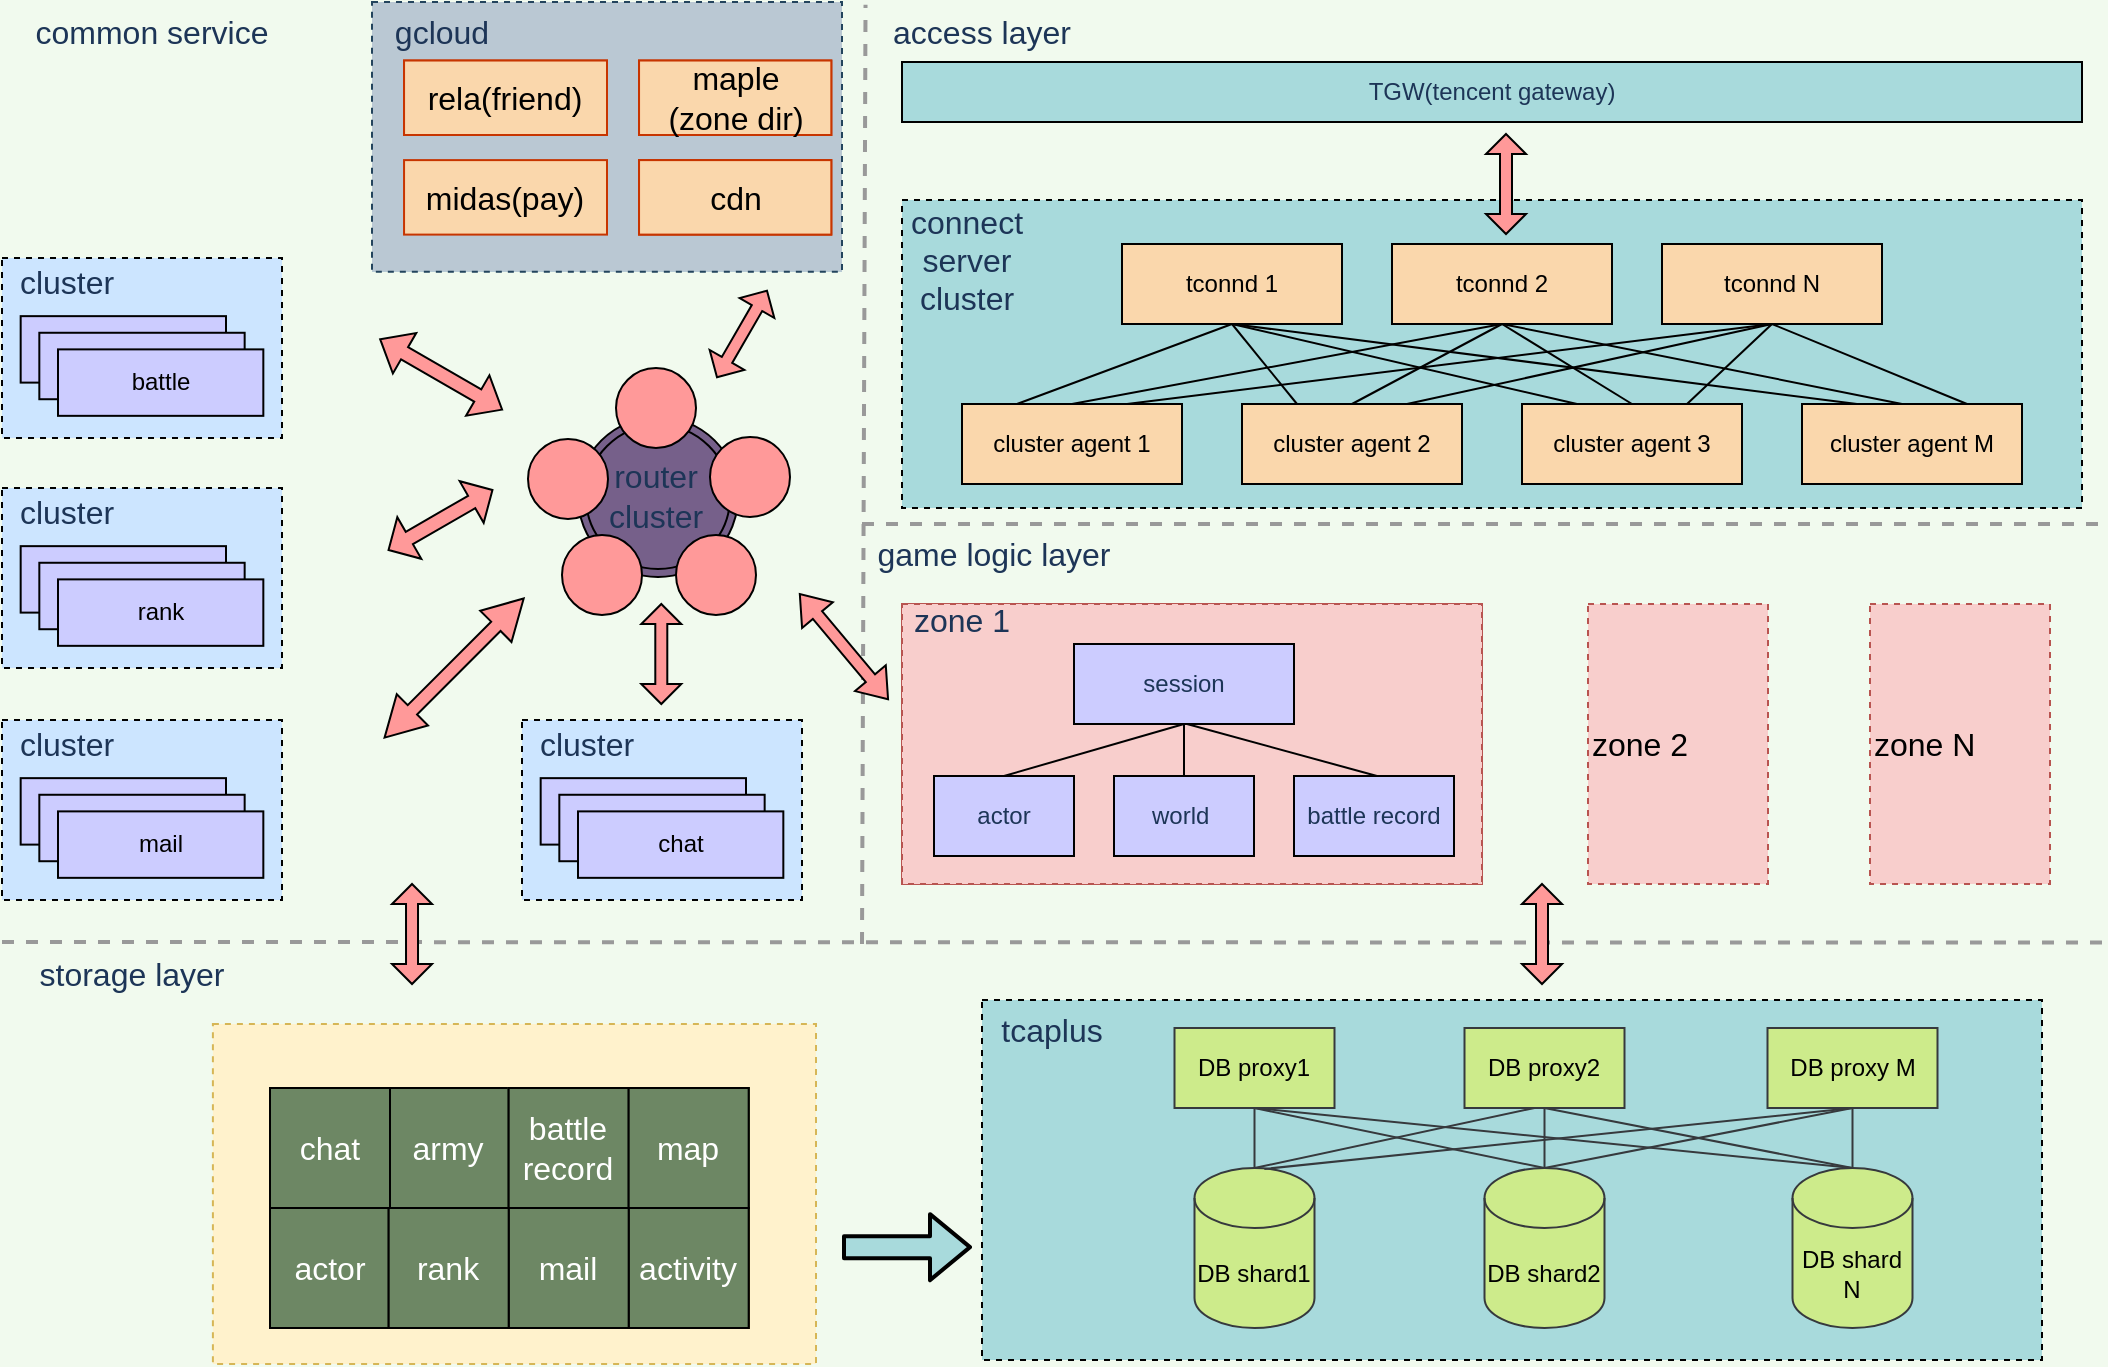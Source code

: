 <mxfile version="15.6.8" type="github" pages="2">
  <diagram id="G6-GEJdxTajni8bYdQ5X" name="Page-1">
    <mxGraphModel dx="1718" dy="888" grid="1" gridSize="10" guides="1" tooltips="1" connect="1" arrows="1" fold="1" page="1" pageScale="1" pageWidth="1169" pageHeight="827" background="#F1FAEE" math="0" shadow="0">
      <root>
        <mxCell id="0" />
        <mxCell id="1" parent="0" />
        <mxCell id="M35PXMREOJVI8iFDLzz4-85" value="" style="rounded=0;whiteSpace=wrap;html=1;sketch=0;fontSize=16;strokeColor=#000000;fillColor=#A8DADC;dashed=1;align=left;" parent="1" vertex="1">
          <mxGeometry x="530" y="580" width="530" height="180" as="geometry" />
        </mxCell>
        <mxCell id="M35PXMREOJVI8iFDLzz4-2" value="" style="rounded=0;whiteSpace=wrap;html=1;sketch=0;fontSize=16;strokeColor=#000000;fillColor=#A8DADC;dashed=1;align=left;" parent="1" vertex="1">
          <mxGeometry x="490" y="180" width="590" height="154" as="geometry" />
        </mxCell>
        <mxCell id="H3pQz2BiMfsaK5SPxWY5-1" value="" style="endArrow=none;html=1;rounded=0;labelBackgroundColor=#F1FAEE;strokeColor=#999999;fontColor=#1D3557;dashed=1;strokeWidth=2;startArrow=none;entryX=0.052;entryY=0.049;entryDx=0;entryDy=0;entryPerimeter=0;" parent="1" target="-TYBonca-6Soey4SpJ7R-9" edge="1">
          <mxGeometry width="50" height="50" relative="1" as="geometry">
            <mxPoint x="470" y="552" as="sourcePoint" />
            <mxPoint x="470" y="102" as="targetPoint" />
          </mxGeometry>
        </mxCell>
        <mxCell id="H3pQz2BiMfsaK5SPxWY5-2" value="TGW(tencent gateway)" style="rounded=0;whiteSpace=wrap;html=1;fillColor=#A8DADC;strokeColor=#000000;fontColor=#1D3557;" parent="1" vertex="1">
          <mxGeometry x="490" y="111" width="590" height="30" as="geometry" />
        </mxCell>
        <mxCell id="H3pQz2BiMfsaK5SPxWY5-3" value="tconnd 1" style="rounded=0;whiteSpace=wrap;html=1;fillColor=#fad7ac;strokeColor=#000000;" parent="1" vertex="1">
          <mxGeometry x="600" y="202" width="110" height="40" as="geometry" />
        </mxCell>
        <mxCell id="H3pQz2BiMfsaK5SPxWY5-4" value="tconnd 2" style="rounded=0;whiteSpace=wrap;html=1;fillColor=#fad7ac;strokeColor=#000000;" parent="1" vertex="1">
          <mxGeometry x="735" y="202" width="110" height="40" as="geometry" />
        </mxCell>
        <mxCell id="H3pQz2BiMfsaK5SPxWY5-5" value="tconnd N" style="rounded=0;whiteSpace=wrap;html=1;fillColor=#fad7ac;strokeColor=#000000;" parent="1" vertex="1">
          <mxGeometry x="870" y="202" width="110" height="40" as="geometry" />
        </mxCell>
        <mxCell id="H3pQz2BiMfsaK5SPxWY5-7" value="cluster agent 2" style="rounded=0;whiteSpace=wrap;html=1;fillColor=#fad7ac;strokeColor=#000000;" parent="1" vertex="1">
          <mxGeometry x="660" y="282" width="110" height="40" as="geometry" />
        </mxCell>
        <mxCell id="H3pQz2BiMfsaK5SPxWY5-8" value="cluster agent 3" style="rounded=0;whiteSpace=wrap;html=1;fillColor=#fad7ac;strokeColor=#000000;" parent="1" vertex="1">
          <mxGeometry x="800" y="282" width="110" height="40" as="geometry" />
        </mxCell>
        <mxCell id="H3pQz2BiMfsaK5SPxWY5-14" value="" style="endArrow=none;html=1;rounded=0;exitX=0.25;exitY=0;exitDx=0;exitDy=0;labelBackgroundColor=#F1FAEE;strokeColor=#000000;fontColor=#1D3557;" parent="1" source="H3pQz2BiMfsaK5SPxWY5-7" edge="1">
          <mxGeometry width="50" height="50" relative="1" as="geometry">
            <mxPoint x="730" y="312" as="sourcePoint" />
            <mxPoint x="655" y="242" as="targetPoint" />
          </mxGeometry>
        </mxCell>
        <mxCell id="H3pQz2BiMfsaK5SPxWY5-15" value="" style="endArrow=none;html=1;rounded=0;exitX=0.5;exitY=0;exitDx=0;exitDy=0;labelBackgroundColor=#F1FAEE;strokeColor=#000000;fontColor=#1D3557;" parent="1" source="H3pQz2BiMfsaK5SPxWY5-7" edge="1">
          <mxGeometry width="50" height="50" relative="1" as="geometry">
            <mxPoint x="697.5" y="282" as="sourcePoint" />
            <mxPoint x="790" y="242" as="targetPoint" />
          </mxGeometry>
        </mxCell>
        <mxCell id="H3pQz2BiMfsaK5SPxWY5-17" value="" style="endArrow=none;html=1;rounded=0;entryX=0.5;entryY=1;entryDx=0;entryDy=0;exitX=0.75;exitY=0;exitDx=0;exitDy=0;labelBackgroundColor=#F1FAEE;strokeColor=#000000;fontColor=#1D3557;" parent="1" source="H3pQz2BiMfsaK5SPxWY5-7" target="H3pQz2BiMfsaK5SPxWY5-5" edge="1">
          <mxGeometry width="50" height="50" relative="1" as="geometry">
            <mxPoint x="770" y="272" as="sourcePoint" />
            <mxPoint x="845" y="242" as="targetPoint" />
          </mxGeometry>
        </mxCell>
        <mxCell id="H3pQz2BiMfsaK5SPxWY5-18" value="" style="endArrow=none;html=1;rounded=0;entryX=0.5;entryY=1;entryDx=0;entryDy=0;exitX=0.25;exitY=0;exitDx=0;exitDy=0;labelBackgroundColor=#F1FAEE;strokeColor=#000000;fontColor=#1D3557;" parent="1" source="H3pQz2BiMfsaK5SPxWY5-8" target="H3pQz2BiMfsaK5SPxWY5-3" edge="1">
          <mxGeometry width="50" height="50" relative="1" as="geometry">
            <mxPoint x="697.5" y="299" as="sourcePoint" />
            <mxPoint x="665" y="252" as="targetPoint" />
          </mxGeometry>
        </mxCell>
        <mxCell id="H3pQz2BiMfsaK5SPxWY5-19" value="" style="endArrow=none;html=1;rounded=0;exitX=0.5;exitY=0;exitDx=0;exitDy=0;labelBackgroundColor=#F1FAEE;strokeColor=#000000;fontColor=#1D3557;" parent="1" source="H3pQz2BiMfsaK5SPxWY5-8" edge="1">
          <mxGeometry width="50" height="50" relative="1" as="geometry">
            <mxPoint x="837.5" y="299" as="sourcePoint" />
            <mxPoint x="790" y="242" as="targetPoint" />
          </mxGeometry>
        </mxCell>
        <mxCell id="H3pQz2BiMfsaK5SPxWY5-20" value="" style="endArrow=none;html=1;rounded=0;exitX=0.75;exitY=0;exitDx=0;exitDy=0;entryX=0.5;entryY=1;entryDx=0;entryDy=0;labelBackgroundColor=#F1FAEE;strokeColor=#000000;fontColor=#1D3557;" parent="1" source="H3pQz2BiMfsaK5SPxWY5-8" target="H3pQz2BiMfsaK5SPxWY5-5" edge="1">
          <mxGeometry width="50" height="50" relative="1" as="geometry">
            <mxPoint x="865" y="299" as="sourcePoint" />
            <mxPoint x="800" y="252" as="targetPoint" />
          </mxGeometry>
        </mxCell>
        <mxCell id="-TYBonca-6Soey4SpJ7R-1" value="DB shard1" style="shape=cylinder3;whiteSpace=wrap;html=1;boundedLbl=1;backgroundOutline=1;size=15;rounded=0;sketch=0;fillColor=#cdeb8b;strokeColor=#36393d;" parent="1" vertex="1">
          <mxGeometry x="636.25" y="664" width="60" height="80" as="geometry" />
        </mxCell>
        <mxCell id="-TYBonca-6Soey4SpJ7R-2" value="DB shard2" style="shape=cylinder3;whiteSpace=wrap;html=1;boundedLbl=1;backgroundOutline=1;size=15;rounded=0;sketch=0;fillColor=#cdeb8b;strokeColor=#36393d;" parent="1" vertex="1">
          <mxGeometry x="781.25" y="664" width="60" height="80" as="geometry" />
        </mxCell>
        <mxCell id="-TYBonca-6Soey4SpJ7R-3" value="DB shard N" style="shape=cylinder3;whiteSpace=wrap;html=1;boundedLbl=1;backgroundOutline=1;size=15;rounded=0;sketch=0;fillColor=#cdeb8b;strokeColor=#36393d;" parent="1" vertex="1">
          <mxGeometry x="935.25" y="664" width="60" height="80" as="geometry" />
        </mxCell>
        <mxCell id="-TYBonca-6Soey4SpJ7R-5" value="" style="endArrow=none;html=1;rounded=1;sketch=0;fontSize=19;fontColor=#1D3557;strokeColor=#999999;fillColor=#A8DADC;curved=0;dashed=1;strokeWidth=2;" parent="1" edge="1">
          <mxGeometry width="50" height="50" relative="1" as="geometry">
            <mxPoint x="40" y="551" as="sourcePoint" />
            <mxPoint x="1090" y="551.31" as="targetPoint" />
          </mxGeometry>
        </mxCell>
        <mxCell id="-TYBonca-6Soey4SpJ7R-6" value="storage layer" style="text;html=1;strokeColor=none;fillColor=none;align=center;verticalAlign=middle;whiteSpace=wrap;rounded=0;sketch=0;fontColor=#1D3557;fontStyle=0;fontSize=16;" parent="1" vertex="1">
          <mxGeometry x="40" y="552" width="130" height="30" as="geometry" />
        </mxCell>
        <mxCell id="-TYBonca-6Soey4SpJ7R-7" value="" style="endArrow=none;html=1;rounded=1;sketch=0;fontSize=19;fontColor=#1D3557;strokeColor=#999999;fillColor=#A8DADC;curved=0;dashed=1;strokeWidth=2;" parent="1" edge="1">
          <mxGeometry width="50" height="50" relative="1" as="geometry">
            <mxPoint x="470" y="342" as="sourcePoint" />
            <mxPoint x="1090" y="342" as="targetPoint" />
          </mxGeometry>
        </mxCell>
        <mxCell id="-TYBonca-6Soey4SpJ7R-8" value="game logic layer" style="text;html=1;strokeColor=none;fillColor=none;align=center;verticalAlign=middle;whiteSpace=wrap;rounded=0;sketch=0;fontColor=#1D3557;fontStyle=0;fontSize=16;" parent="1" vertex="1">
          <mxGeometry x="471" y="342" width="130" height="30" as="geometry" />
        </mxCell>
        <mxCell id="-TYBonca-6Soey4SpJ7R-9" value="access layer" style="text;html=1;strokeColor=none;fillColor=none;align=center;verticalAlign=middle;whiteSpace=wrap;rounded=0;sketch=0;fontColor=#1D3557;fontStyle=0;fontSize=16;" parent="1" vertex="1">
          <mxGeometry x="465" y="81" width="130" height="29" as="geometry" />
        </mxCell>
        <mxCell id="-TYBonca-6Soey4SpJ7R-10" value="common service" style="text;html=1;strokeColor=none;fillColor=none;align=center;verticalAlign=middle;whiteSpace=wrap;rounded=0;sketch=0;fontColor=#1D3557;fontStyle=0;fontSize=16;" parent="1" vertex="1">
          <mxGeometry x="50" y="81" width="130" height="30" as="geometry" />
        </mxCell>
        <mxCell id="-TYBonca-6Soey4SpJ7R-11" value="cluster agent 1" style="rounded=0;whiteSpace=wrap;html=1;fillColor=#fad7ac;strokeColor=#000000;" parent="1" vertex="1">
          <mxGeometry x="520" y="282" width="110" height="40" as="geometry" />
        </mxCell>
        <mxCell id="-TYBonca-6Soey4SpJ7R-12" value="cluster agent M" style="rounded=0;whiteSpace=wrap;html=1;fillColor=#fad7ac;strokeColor=#000000;" parent="1" vertex="1">
          <mxGeometry x="940" y="282" width="110" height="40" as="geometry" />
        </mxCell>
        <mxCell id="-TYBonca-6Soey4SpJ7R-13" value="" style="endArrow=none;html=1;rounded=0;entryX=0.5;entryY=1;entryDx=0;entryDy=0;exitX=0.75;exitY=0;exitDx=0;exitDy=0;labelBackgroundColor=#F1FAEE;strokeColor=#000000;fontColor=#1D3557;" parent="1" source="-TYBonca-6Soey4SpJ7R-11" target="H3pQz2BiMfsaK5SPxWY5-5" edge="1">
          <mxGeometry width="50" height="50" relative="1" as="geometry">
            <mxPoint x="697.5" y="292" as="sourcePoint" />
            <mxPoint x="637.5" y="252" as="targetPoint" />
          </mxGeometry>
        </mxCell>
        <mxCell id="-TYBonca-6Soey4SpJ7R-14" value="" style="endArrow=none;html=1;rounded=0;entryX=0.5;entryY=1;entryDx=0;entryDy=0;labelBackgroundColor=#F1FAEE;strokeColor=#000000;fontColor=#1D3557;" parent="1" target="H3pQz2BiMfsaK5SPxWY5-4" edge="1">
          <mxGeometry width="50" height="50" relative="1" as="geometry">
            <mxPoint x="575" y="282" as="sourcePoint" />
            <mxPoint x="907.5" y="242" as="targetPoint" />
          </mxGeometry>
        </mxCell>
        <mxCell id="-TYBonca-6Soey4SpJ7R-15" value="" style="endArrow=none;html=1;rounded=0;labelBackgroundColor=#F1FAEE;strokeColor=#000000;fontColor=#1D3557;entryX=0.5;entryY=1;entryDx=0;entryDy=0;exitX=0.25;exitY=0;exitDx=0;exitDy=0;" parent="1" source="-TYBonca-6Soey4SpJ7R-11" target="H3pQz2BiMfsaK5SPxWY5-3" edge="1">
          <mxGeometry width="50" height="50" relative="1" as="geometry">
            <mxPoint x="585.0" y="292" as="sourcePoint" />
            <mxPoint x="640" y="252" as="targetPoint" />
          </mxGeometry>
        </mxCell>
        <mxCell id="-TYBonca-6Soey4SpJ7R-16" value="" style="endArrow=none;html=1;rounded=0;labelBackgroundColor=#F1FAEE;strokeColor=#000000;fontColor=#1D3557;entryX=0.75;entryY=0;entryDx=0;entryDy=0;exitX=0.5;exitY=1;exitDx=0;exitDy=0;" parent="1" source="H3pQz2BiMfsaK5SPxWY5-5" target="-TYBonca-6Soey4SpJ7R-12" edge="1">
          <mxGeometry width="50" height="50" relative="1" as="geometry">
            <mxPoint x="960.0" y="272" as="sourcePoint" />
            <mxPoint x="1067.5" y="232" as="targetPoint" />
          </mxGeometry>
        </mxCell>
        <mxCell id="-TYBonca-6Soey4SpJ7R-19" value="" style="endArrow=none;html=1;rounded=0;labelBackgroundColor=#F1FAEE;strokeColor=#000000;fontColor=#1D3557;" parent="1" edge="1">
          <mxGeometry width="50" height="50" relative="1" as="geometry">
            <mxPoint x="790" y="242" as="sourcePoint" />
            <mxPoint x="990" y="282" as="targetPoint" />
          </mxGeometry>
        </mxCell>
        <mxCell id="-TYBonca-6Soey4SpJ7R-20" value="" style="endArrow=none;html=1;rounded=0;labelBackgroundColor=#F1FAEE;strokeColor=#000000;fontColor=#1D3557;entryX=0.25;entryY=0;entryDx=0;entryDy=0;exitX=0.5;exitY=1;exitDx=0;exitDy=0;" parent="1" source="H3pQz2BiMfsaK5SPxWY5-3" target="-TYBonca-6Soey4SpJ7R-12" edge="1">
          <mxGeometry width="50" height="50" relative="1" as="geometry">
            <mxPoint x="800" y="252" as="sourcePoint" />
            <mxPoint x="1000" y="292" as="targetPoint" />
          </mxGeometry>
        </mxCell>
        <mxCell id="-TYBonca-6Soey4SpJ7R-23" value="DB proxy2" style="rounded=0;whiteSpace=wrap;html=1;fillColor=#cdeb8b;strokeColor=#36393d;" parent="1" vertex="1">
          <mxGeometry x="771.25" y="594" width="80" height="40" as="geometry" />
        </mxCell>
        <mxCell id="-TYBonca-6Soey4SpJ7R-24" value="DB proxy M" style="rounded=0;whiteSpace=wrap;html=1;fillColor=#cdeb8b;strokeColor=#36393d;" parent="1" vertex="1">
          <mxGeometry x="922.75" y="594" width="85" height="40" as="geometry" />
        </mxCell>
        <mxCell id="-TYBonca-6Soey4SpJ7R-26" value="DB proxy1" style="rounded=0;whiteSpace=wrap;html=1;fillColor=#cdeb8b;strokeColor=#36393d;" parent="1" vertex="1">
          <mxGeometry x="626.25" y="594" width="80" height="40" as="geometry" />
        </mxCell>
        <mxCell id="-TYBonca-6Soey4SpJ7R-28" value="" style="endArrow=none;html=1;rounded=0;exitX=0.5;exitY=0;exitDx=0;exitDy=0;labelBackgroundColor=#F1FAEE;fontColor=#1D3557;exitPerimeter=0;entryX=0.5;entryY=1;entryDx=0;entryDy=0;fillColor=#cdeb8b;strokeColor=#36393d;" parent="1" source="-TYBonca-6Soey4SpJ7R-2" target="-TYBonca-6Soey4SpJ7R-26" edge="1">
          <mxGeometry width="50" height="50" relative="1" as="geometry">
            <mxPoint x="706.25" y="674" as="sourcePoint" />
            <mxPoint x="673.75" y="634" as="targetPoint" />
          </mxGeometry>
        </mxCell>
        <mxCell id="-TYBonca-6Soey4SpJ7R-29" value="" style="endArrow=none;html=1;rounded=0;labelBackgroundColor=#F1FAEE;fontColor=#1D3557;fillColor=#cdeb8b;strokeColor=#36393d;" parent="1" source="-TYBonca-6Soey4SpJ7R-1" edge="1">
          <mxGeometry width="50" height="50" relative="1" as="geometry">
            <mxPoint x="781.15" y="673.76" as="sourcePoint" />
            <mxPoint x="666.25" y="634" as="targetPoint" />
          </mxGeometry>
        </mxCell>
        <mxCell id="-TYBonca-6Soey4SpJ7R-30" value="" style="endArrow=none;html=1;rounded=0;labelBackgroundColor=#F1FAEE;fontColor=#1D3557;exitX=0.5;exitY=0;exitDx=0;exitDy=0;exitPerimeter=0;fillColor=#cdeb8b;strokeColor=#36393d;" parent="1" source="-TYBonca-6Soey4SpJ7R-1" edge="1">
          <mxGeometry width="50" height="50" relative="1" as="geometry">
            <mxPoint x="676.25" y="674.0" as="sourcePoint" />
            <mxPoint x="806.25" y="634" as="targetPoint" />
          </mxGeometry>
        </mxCell>
        <mxCell id="-TYBonca-6Soey4SpJ7R-31" value="" style="endArrow=none;html=1;rounded=0;labelBackgroundColor=#F1FAEE;fontColor=#1D3557;entryX=0.5;entryY=1;entryDx=0;entryDy=0;exitX=0.582;exitY=0.006;exitDx=0;exitDy=0;exitPerimeter=0;fillColor=#cdeb8b;strokeColor=#36393d;" parent="1" source="-TYBonca-6Soey4SpJ7R-1" target="-TYBonca-6Soey4SpJ7R-24" edge="1">
          <mxGeometry width="50" height="50" relative="1" as="geometry">
            <mxPoint x="676.25" y="674.0" as="sourcePoint" />
            <mxPoint x="781.85" y="643.44" as="targetPoint" />
          </mxGeometry>
        </mxCell>
        <mxCell id="-TYBonca-6Soey4SpJ7R-32" value="" style="endArrow=none;html=1;rounded=0;exitX=0.5;exitY=0;exitDx=0;exitDy=0;labelBackgroundColor=#F1FAEE;fontColor=#1D3557;exitPerimeter=0;entryX=0.5;entryY=1;entryDx=0;entryDy=0;fillColor=#cdeb8b;strokeColor=#36393d;" parent="1" source="-TYBonca-6Soey4SpJ7R-3" target="-TYBonca-6Soey4SpJ7R-26" edge="1">
          <mxGeometry width="50" height="50" relative="1" as="geometry">
            <mxPoint x="781.15" y="673.76" as="sourcePoint" />
            <mxPoint x="676.25" y="644.0" as="targetPoint" />
          </mxGeometry>
        </mxCell>
        <mxCell id="-TYBonca-6Soey4SpJ7R-33" value="" style="endArrow=none;html=1;rounded=0;labelBackgroundColor=#F1FAEE;fontColor=#1D3557;entryX=0.5;entryY=1;entryDx=0;entryDy=0;fillColor=#cdeb8b;strokeColor=#36393d;" parent="1" target="-TYBonca-6Soey4SpJ7R-23" edge="1">
          <mxGeometry width="50" height="50" relative="1" as="geometry">
            <mxPoint x="811.25" y="664" as="sourcePoint" />
            <mxPoint x="711.25" y="644.0" as="targetPoint" />
          </mxGeometry>
        </mxCell>
        <mxCell id="-TYBonca-6Soey4SpJ7R-34" value="" style="endArrow=none;html=1;rounded=0;labelBackgroundColor=#F1FAEE;fontColor=#1D3557;entryX=0.5;entryY=1;entryDx=0;entryDy=0;fillColor=#cdeb8b;strokeColor=#36393d;" parent="1" source="-TYBonca-6Soey4SpJ7R-3" target="-TYBonca-6Soey4SpJ7R-24" edge="1">
          <mxGeometry width="50" height="50" relative="1" as="geometry">
            <mxPoint x="845.25" y="674.0" as="sourcePoint" />
            <mxPoint x="845.25" y="644.0" as="targetPoint" />
          </mxGeometry>
        </mxCell>
        <mxCell id="-TYBonca-6Soey4SpJ7R-35" value="" style="endArrow=none;html=1;rounded=0;labelBackgroundColor=#F1FAEE;fontColor=#1D3557;entryX=0.5;entryY=1;entryDx=0;entryDy=0;exitX=0.5;exitY=0;exitDx=0;exitDy=0;exitPerimeter=0;fillColor=#cdeb8b;strokeColor=#36393d;" parent="1" source="-TYBonca-6Soey4SpJ7R-3" target="-TYBonca-6Soey4SpJ7R-23" edge="1">
          <mxGeometry width="50" height="50" relative="1" as="geometry">
            <mxPoint x="951.25" y="674.0" as="sourcePoint" />
            <mxPoint x="951.25" y="644.0" as="targetPoint" />
          </mxGeometry>
        </mxCell>
        <mxCell id="-TYBonca-6Soey4SpJ7R-36" value="" style="endArrow=none;html=1;rounded=0;labelBackgroundColor=#F1FAEE;fontColor=#1D3557;entryX=0.5;entryY=1;entryDx=0;entryDy=0;exitX=0.5;exitY=0;exitDx=0;exitDy=0;exitPerimeter=0;fillColor=#cdeb8b;strokeColor=#36393d;" parent="1" source="-TYBonca-6Soey4SpJ7R-2" target="-TYBonca-6Soey4SpJ7R-24" edge="1">
          <mxGeometry width="50" height="50" relative="1" as="geometry">
            <mxPoint x="716.17" y="674.48" as="sourcePoint" />
            <mxPoint x="951.25" y="644.0" as="targetPoint" />
          </mxGeometry>
        </mxCell>
        <mxCell id="-TYBonca-6Soey4SpJ7R-37" value="zone 2" style="rounded=0;whiteSpace=wrap;html=1;sketch=0;fontSize=16;strokeColor=#b85450;fillColor=#f8cecc;dashed=1;align=left;" parent="1" vertex="1">
          <mxGeometry x="833" y="382" width="90" height="140" as="geometry" />
        </mxCell>
        <mxCell id="-TYBonca-6Soey4SpJ7R-38" value="zone N" style="rounded=0;whiteSpace=wrap;html=1;sketch=0;fontSize=16;strokeColor=#b85450;fillColor=#f8cecc;dashed=1;align=left;" parent="1" vertex="1">
          <mxGeometry x="974" y="382" width="90" height="140" as="geometry" />
        </mxCell>
        <mxCell id="-TYBonca-6Soey4SpJ7R-54" value="" style="shape=doubleArrow;direction=south;whiteSpace=wrap;html=1;rounded=0;sketch=0;fontSize=16;align=left;fillColor=#FF9999;" parent="1" vertex="1">
          <mxGeometry x="782" y="147" width="20" height="50" as="geometry" />
        </mxCell>
        <mxCell id="-TYBonca-6Soey4SpJ7R-55" value="" style="shape=doubleArrow;direction=south;whiteSpace=wrap;html=1;rounded=0;sketch=0;fontSize=16;align=left;fillColor=#FF9999;" parent="1" vertex="1">
          <mxGeometry x="800" y="522" width="20" height="50" as="geometry" />
        </mxCell>
        <mxCell id="-TYBonca-6Soey4SpJ7R-57" value="" style="shape=doubleArrow;direction=south;whiteSpace=wrap;html=1;rounded=0;sketch=0;fontSize=16;align=left;fillColor=#FF9999;" parent="1" vertex="1">
          <mxGeometry x="235.01" y="522" width="20" height="50" as="geometry" />
        </mxCell>
        <mxCell id="-TYBonca-6Soey4SpJ7R-94" value="" style="shape=doubleArrow;direction=south;whiteSpace=wrap;html=1;rounded=0;sketch=0;fontSize=16;align=left;fillColor=#FF9999;rotation=45;" parent="1" vertex="1">
          <mxGeometry x="255.01" y="364.85" width="22.1" height="98.37" as="geometry" />
        </mxCell>
        <mxCell id="-TYBonca-6Soey4SpJ7R-95" value="" style="shape=doubleArrow;direction=south;whiteSpace=wrap;html=1;rounded=0;sketch=0;fontSize=16;align=left;fillColor=#FF9999;rotation=60;" parent="1" vertex="1">
          <mxGeometry x="247.25" y="310" width="24" height="60" as="geometry" />
        </mxCell>
        <mxCell id="-TYBonca-6Soey4SpJ7R-96" value="" style="shape=doubleArrow;direction=south;whiteSpace=wrap;html=1;rounded=0;sketch=0;fontSize=16;align=left;fillColor=#FF9999;rotation=120;" parent="1" vertex="1">
          <mxGeometry x="247.9" y="232" width="23.35" height="70.41" as="geometry" />
        </mxCell>
        <mxCell id="-TYBonca-6Soey4SpJ7R-105" value="" style="group" parent="1" vertex="1" connectable="0">
          <mxGeometry x="303" y="264" width="131" height="123.47" as="geometry" />
        </mxCell>
        <mxCell id="-TYBonca-6Soey4SpJ7R-58" value="" style="ellipse;shape=doubleEllipse;whiteSpace=wrap;html=1;aspect=fixed;rounded=0;sketch=0;fontSize=16;fontColor=#ffffff;strokeColor=#000000;fillColor=#76608a;align=left;" parent="-TYBonca-6Soey4SpJ7R-105" vertex="1">
          <mxGeometry x="25" y="24.47" width="80" height="80" as="geometry" />
        </mxCell>
        <mxCell id="-TYBonca-6Soey4SpJ7R-98" value="" style="ellipse;whiteSpace=wrap;html=1;aspect=fixed;rounded=0;sketch=0;fontSize=16;fontColor=#1D3557;strokeColor=#000000;fillColor=#FF9999;align=left;" parent="-TYBonca-6Soey4SpJ7R-105" vertex="1">
          <mxGeometry x="44" width="40" height="40" as="geometry" />
        </mxCell>
        <mxCell id="-TYBonca-6Soey4SpJ7R-100" value="" style="ellipse;whiteSpace=wrap;html=1;aspect=fixed;rounded=0;sketch=0;fontSize=16;fontColor=#1D3557;strokeColor=#000000;fillColor=#FF9999;align=left;" parent="-TYBonca-6Soey4SpJ7R-105" vertex="1">
          <mxGeometry x="91" y="34.47" width="40" height="40" as="geometry" />
        </mxCell>
        <mxCell id="-TYBonca-6Soey4SpJ7R-101" value="" style="ellipse;whiteSpace=wrap;html=1;aspect=fixed;rounded=0;sketch=0;fontSize=16;fontColor=#1D3557;strokeColor=#000000;fillColor=#FF9999;align=left;" parent="-TYBonca-6Soey4SpJ7R-105" vertex="1">
          <mxGeometry y="35.47" width="40" height="40" as="geometry" />
        </mxCell>
        <mxCell id="-TYBonca-6Soey4SpJ7R-102" value="" style="ellipse;whiteSpace=wrap;html=1;aspect=fixed;rounded=0;sketch=0;fontSize=16;fontColor=#1D3557;strokeColor=#000000;fillColor=#FF9999;align=left;" parent="-TYBonca-6Soey4SpJ7R-105" vertex="1">
          <mxGeometry x="74" y="83.47" width="40" height="40" as="geometry" />
        </mxCell>
        <mxCell id="-TYBonca-6Soey4SpJ7R-103" value="" style="ellipse;whiteSpace=wrap;html=1;aspect=fixed;rounded=0;sketch=0;fontSize=16;fontColor=#1D3557;strokeColor=#000000;fillColor=#FF9999;align=left;" parent="-TYBonca-6Soey4SpJ7R-105" vertex="1">
          <mxGeometry x="17" y="83.47" width="40" height="40" as="geometry" />
        </mxCell>
        <mxCell id="-TYBonca-6Soey4SpJ7R-104" value="router&lt;br&gt;cluster" style="text;html=1;strokeColor=none;fillColor=none;align=center;verticalAlign=middle;whiteSpace=wrap;rounded=0;sketch=0;fontColor=#1D3557;fontStyle=0;fontSize=16;" parent="-TYBonca-6Soey4SpJ7R-105" vertex="1">
          <mxGeometry x="25" y="29.47" width="78" height="70" as="geometry" />
        </mxCell>
        <mxCell id="-TYBonca-6Soey4SpJ7R-111" value="" style="shape=doubleArrow;direction=south;whiteSpace=wrap;html=1;rounded=0;sketch=0;fontSize=16;align=left;fillColor=#FF9999;rotation=140;" parent="1" vertex="1">
          <mxGeometry x="450.94" y="369" width="20.06" height="68.65" as="geometry" />
        </mxCell>
        <mxCell id="-TYBonca-6Soey4SpJ7R-142" value="data table" style="text;html=1;strokeColor=none;fillColor=none;align=center;verticalAlign=middle;whiteSpace=wrap;rounded=0;sketch=0;fontColor=#1D3557;fontStyle=0;fontSize=16;" parent="1" vertex="1">
          <mxGeometry x="170" y="592" width="130" height="30" as="geometry" />
        </mxCell>
        <mxCell id="-TYBonca-6Soey4SpJ7R-163" value="" style="shape=flexArrow;endArrow=classic;html=1;rounded=1;sketch=0;fontSize=16;fontColor=#1D3557;strokeColor=#000000;strokeWidth=2;fillColor=#A8DADC;curved=0;" parent="1" edge="1">
          <mxGeometry width="50" height="50" relative="1" as="geometry">
            <mxPoint x="460" y="703.58" as="sourcePoint" />
            <mxPoint x="525" y="703.58" as="targetPoint" />
          </mxGeometry>
        </mxCell>
        <mxCell id="-TYBonca-6Soey4SpJ7R-170" value="" style="group;fillColor=#A8DADC;" parent="1" vertex="1" connectable="0">
          <mxGeometry x="225" y="81" width="235" height="134.92" as="geometry" />
        </mxCell>
        <mxCell id="-TYBonca-6Soey4SpJ7R-165" value="" style="rounded=0;whiteSpace=wrap;html=1;sketch=0;fontSize=16;strokeColor=#23445d;fillColor=#bac8d3;dashed=1;align=left;" parent="-TYBonca-6Soey4SpJ7R-170" vertex="1">
          <mxGeometry width="235" height="134.92" as="geometry" />
        </mxCell>
        <mxCell id="-TYBonca-6Soey4SpJ7R-166" value="gcloud" style="text;html=1;strokeColor=none;fillColor=none;align=center;verticalAlign=middle;whiteSpace=wrap;rounded=0;sketch=0;fontColor=#1D3557;fontStyle=0;fontSize=16;" parent="-TYBonca-6Soey4SpJ7R-170" vertex="1">
          <mxGeometry y="1.668e-14" width="69.788" height="29.261" as="geometry" />
        </mxCell>
        <mxCell id="-TYBonca-6Soey4SpJ7R-172" value="rela(friend)" style="rounded=0;whiteSpace=wrap;html=1;sketch=0;fontSize=16;fontColor=#000000;strokeColor=#C73500;fillColor=#fa6800;align=center;" parent="-TYBonca-6Soey4SpJ7R-170" vertex="1">
          <mxGeometry x="16.023" y="29.261" width="101.477" height="37.24" as="geometry" />
        </mxCell>
        <mxCell id="-TYBonca-6Soey4SpJ7R-173" value="midas(pay)" style="rounded=0;whiteSpace=wrap;html=1;sketch=0;fontSize=16;fontColor=#000000;strokeColor=#C73500;fillColor=#FAD7AC;align=center;" parent="-TYBonca-6Soey4SpJ7R-170" vertex="1">
          <mxGeometry x="16.023" y="79.06" width="101.477" height="37.24" as="geometry" />
        </mxCell>
        <mxCell id="-TYBonca-6Soey4SpJ7R-174" value="maple&lt;br&gt;(zone dir)" style="rounded=0;whiteSpace=wrap;html=1;sketch=0;fontSize=16;fontColor=#000000;strokeColor=#C73500;fillColor=#fa6800;align=center;" parent="-TYBonca-6Soey4SpJ7R-170" vertex="1">
          <mxGeometry x="133.523" y="29.261" width="96.136" height="37.24" as="geometry" />
        </mxCell>
        <mxCell id="-TYBonca-6Soey4SpJ7R-175" value="cdn" style="rounded=0;whiteSpace=wrap;html=1;sketch=0;fontSize=16;fontColor=#000000;strokeColor=#C73500;fillColor=#fa6800;align=center;" parent="-TYBonca-6Soey4SpJ7R-170" vertex="1">
          <mxGeometry x="133.523" y="79.061" width="96.136" height="37.24" as="geometry" />
        </mxCell>
        <mxCell id="M35PXMREOJVI8iFDLzz4-49" value="rela(friend)" style="rounded=0;whiteSpace=wrap;html=1;sketch=0;fontSize=16;fontColor=#000000;strokeColor=#C73500;fillColor=#FAD7AC;align=center;" parent="-TYBonca-6Soey4SpJ7R-170" vertex="1">
          <mxGeometry x="16.023" y="29.261" width="101.477" height="37.24" as="geometry" />
        </mxCell>
        <mxCell id="M35PXMREOJVI8iFDLzz4-50" value="maple&lt;br&gt;(zone dir)" style="rounded=0;whiteSpace=wrap;html=1;sketch=0;fontSize=16;fontColor=#000000;strokeColor=#C73500;fillColor=#FAD7AC;align=center;" parent="-TYBonca-6Soey4SpJ7R-170" vertex="1">
          <mxGeometry x="133.523" y="29.261" width="96.136" height="37.24" as="geometry" />
        </mxCell>
        <mxCell id="M35PXMREOJVI8iFDLzz4-51" value="cdn" style="rounded=0;whiteSpace=wrap;html=1;sketch=0;fontSize=16;fontColor=#000000;strokeColor=#C73500;fillColor=#FAD7AC;align=center;" parent="-TYBonca-6Soey4SpJ7R-170" vertex="1">
          <mxGeometry x="133.523" y="79.061" width="96.136" height="37.24" as="geometry" />
        </mxCell>
        <mxCell id="-TYBonca-6Soey4SpJ7R-176" value="" style="shape=doubleArrow;direction=south;whiteSpace=wrap;html=1;rounded=0;sketch=0;fontSize=16;align=left;fillColor=#FF9999;" parent="1" vertex="1">
          <mxGeometry x="359.65" y="382" width="20" height="50" as="geometry" />
        </mxCell>
        <mxCell id="-TYBonca-6Soey4SpJ7R-177" value="" style="shape=doubleArrow;direction=south;whiteSpace=wrap;html=1;rounded=0;sketch=0;fontSize=16;align=left;fillColor=#FF9999;rotation=30;" parent="1" vertex="1">
          <mxGeometry x="400" y="222" width="20" height="50" as="geometry" />
        </mxCell>
        <mxCell id="M35PXMREOJVI8iFDLzz4-14" value="" style="group;fillColor=#f8cecc;strokeColor=#b85450;" parent="1" vertex="1" connectable="0">
          <mxGeometry x="490" y="382" width="290" height="140" as="geometry" />
        </mxCell>
        <mxCell id="-TYBonca-6Soey4SpJ7R-21" value="" style="rounded=0;whiteSpace=wrap;html=1;sketch=0;fontSize=16;strokeColor=#b85450;fillColor=#f8cecc;dashed=1;align=left;" parent="M35PXMREOJVI8iFDLzz4-14" vertex="1">
          <mxGeometry width="290" height="140" as="geometry" />
        </mxCell>
        <mxCell id="H3pQz2BiMfsaK5SPxWY5-9" value="session" style="rounded=0;whiteSpace=wrap;html=1;fillColor=#0066CC;strokeColor=#000000;fontColor=#1D3557;" parent="M35PXMREOJVI8iFDLzz4-14" vertex="1">
          <mxGeometry x="86" y="20" width="110" height="40" as="geometry" />
        </mxCell>
        <mxCell id="H3pQz2BiMfsaK5SPxWY5-21" value="world&amp;nbsp;" style="rounded=0;whiteSpace=wrap;html=1;fillColor=#0066CC;strokeColor=#000000;fontColor=#1D3557;" parent="M35PXMREOJVI8iFDLzz4-14" vertex="1">
          <mxGeometry x="106" y="86" width="70" height="40" as="geometry" />
        </mxCell>
        <mxCell id="H3pQz2BiMfsaK5SPxWY5-22" value="actor" style="rounded=0;whiteSpace=wrap;html=1;fillColor=#0066CC;strokeColor=#000000;fontColor=#1D3557;" parent="M35PXMREOJVI8iFDLzz4-14" vertex="1">
          <mxGeometry x="16" y="86" width="70" height="40" as="geometry" />
        </mxCell>
        <mxCell id="H3pQz2BiMfsaK5SPxWY5-23" value="battle record" style="rounded=0;whiteSpace=wrap;html=1;fillColor=#CCCCFF;strokeColor=#000000;fontColor=#1D3557;" parent="M35PXMREOJVI8iFDLzz4-14" vertex="1">
          <mxGeometry x="196" y="86" width="80" height="40" as="geometry" />
        </mxCell>
        <mxCell id="M35PXMREOJVI8iFDLzz4-6" value="" style="endArrow=none;html=1;rounded=0;labelBackgroundColor=#F1FAEE;strokeColor=#000000;fontColor=#1D3557;exitX=0.5;exitY=0;exitDx=0;exitDy=0;" parent="M35PXMREOJVI8iFDLzz4-14" edge="1">
          <mxGeometry width="50" height="50" relative="1" as="geometry">
            <mxPoint x="237.5" y="86" as="sourcePoint" />
            <mxPoint x="142.5" y="60" as="targetPoint" />
          </mxGeometry>
        </mxCell>
        <mxCell id="M35PXMREOJVI8iFDLzz4-12" value="" style="endArrow=none;html=1;rounded=0;labelBackgroundColor=#F1FAEE;strokeColor=#000000;fontColor=#1D3557;exitX=0.5;exitY=0;exitDx=0;exitDy=0;entryX=0.5;entryY=1;entryDx=0;entryDy=0;" parent="M35PXMREOJVI8iFDLzz4-14" source="H3pQz2BiMfsaK5SPxWY5-22" target="H3pQz2BiMfsaK5SPxWY5-9" edge="1">
          <mxGeometry width="50" height="50" relative="1" as="geometry">
            <mxPoint x="247.5" y="96" as="sourcePoint" />
            <mxPoint x="152.5" y="70" as="targetPoint" />
          </mxGeometry>
        </mxCell>
        <mxCell id="M35PXMREOJVI8iFDLzz4-13" value="" style="endArrow=none;html=1;rounded=0;labelBackgroundColor=#F1FAEE;strokeColor=#000000;fontColor=#1D3557;exitX=0.5;exitY=0;exitDx=0;exitDy=0;entryX=0.5;entryY=1;entryDx=0;entryDy=0;" parent="M35PXMREOJVI8iFDLzz4-14" source="H3pQz2BiMfsaK5SPxWY5-21" target="H3pQz2BiMfsaK5SPxWY5-9" edge="1">
          <mxGeometry width="50" height="50" relative="1" as="geometry">
            <mxPoint x="61.0" y="96" as="sourcePoint" />
            <mxPoint x="151" y="70" as="targetPoint" />
          </mxGeometry>
        </mxCell>
        <mxCell id="M35PXMREOJVI8iFDLzz4-52" value="session" style="rounded=0;whiteSpace=wrap;html=1;fillColor=#9999FF;strokeColor=#000000;fontColor=#1D3557;" parent="M35PXMREOJVI8iFDLzz4-14" vertex="1">
          <mxGeometry x="86" y="20" width="110" height="40" as="geometry" />
        </mxCell>
        <mxCell id="M35PXMREOJVI8iFDLzz4-53" value="actor" style="rounded=0;whiteSpace=wrap;html=1;fillColor=#9999FF;strokeColor=#000000;fontColor=#1D3557;" parent="M35PXMREOJVI8iFDLzz4-14" vertex="1">
          <mxGeometry x="16" y="86" width="70" height="40" as="geometry" />
        </mxCell>
        <mxCell id="M35PXMREOJVI8iFDLzz4-54" value="world&amp;nbsp;" style="rounded=0;whiteSpace=wrap;html=1;fillColor=#9999FF;strokeColor=#000000;fontColor=#1D3557;" parent="M35PXMREOJVI8iFDLzz4-14" vertex="1">
          <mxGeometry x="106" y="86" width="70" height="40" as="geometry" />
        </mxCell>
        <mxCell id="M35PXMREOJVI8iFDLzz4-57" value="session" style="rounded=0;whiteSpace=wrap;html=1;fillColor=#9999FF;strokeColor=#000000;fontColor=#1D3557;" parent="M35PXMREOJVI8iFDLzz4-14" vertex="1">
          <mxGeometry x="86" y="20" width="110" height="40" as="geometry" />
        </mxCell>
        <mxCell id="M35PXMREOJVI8iFDLzz4-58" value="actor" style="rounded=0;whiteSpace=wrap;html=1;fillColor=#9999FF;strokeColor=#000000;fontColor=#1D3557;" parent="M35PXMREOJVI8iFDLzz4-14" vertex="1">
          <mxGeometry x="16" y="86" width="70" height="40" as="geometry" />
        </mxCell>
        <mxCell id="M35PXMREOJVI8iFDLzz4-59" value="session" style="rounded=0;whiteSpace=wrap;html=1;fillColor=#9999FF;strokeColor=#000000;fontColor=#1D3557;" parent="M35PXMREOJVI8iFDLzz4-14" vertex="1">
          <mxGeometry x="86" y="20" width="110" height="40" as="geometry" />
        </mxCell>
        <mxCell id="M35PXMREOJVI8iFDLzz4-60" value="actor" style="rounded=0;whiteSpace=wrap;html=1;fillColor=#9999FF;strokeColor=#000000;fontColor=#1D3557;" parent="M35PXMREOJVI8iFDLzz4-14" vertex="1">
          <mxGeometry x="16" y="86" width="70" height="40" as="geometry" />
        </mxCell>
        <mxCell id="M35PXMREOJVI8iFDLzz4-61" value="world&amp;nbsp;" style="rounded=0;whiteSpace=wrap;html=1;fillColor=#9999FF;strokeColor=#000000;fontColor=#1D3557;" parent="M35PXMREOJVI8iFDLzz4-14" vertex="1">
          <mxGeometry x="106" y="86" width="70" height="40" as="geometry" />
        </mxCell>
        <mxCell id="M35PXMREOJVI8iFDLzz4-62" value="session" style="rounded=0;whiteSpace=wrap;html=1;fillColor=#CCCCFF;strokeColor=#000000;fontColor=#1D3557;" parent="M35PXMREOJVI8iFDLzz4-14" vertex="1">
          <mxGeometry x="86" y="20" width="110" height="40" as="geometry" />
        </mxCell>
        <mxCell id="M35PXMREOJVI8iFDLzz4-63" value="actor" style="rounded=0;whiteSpace=wrap;html=1;fillColor=#CCCCFF;strokeColor=#000000;fontColor=#1D3557;" parent="M35PXMREOJVI8iFDLzz4-14" vertex="1">
          <mxGeometry x="16" y="86" width="70" height="40" as="geometry" />
        </mxCell>
        <mxCell id="M35PXMREOJVI8iFDLzz4-64" value="world&amp;nbsp;" style="rounded=0;whiteSpace=wrap;html=1;fillColor=#CCCCFF;strokeColor=#000000;fontColor=#1D3557;" parent="M35PXMREOJVI8iFDLzz4-14" vertex="1">
          <mxGeometry x="106" y="86" width="70" height="40" as="geometry" />
        </mxCell>
        <mxCell id="PN2lEOqXCiqpM3NT7o1t-4" value="zone 1" style="text;html=1;strokeColor=none;fillColor=none;align=center;verticalAlign=middle;whiteSpace=wrap;rounded=0;sketch=0;fontColor=#1D3557;fontStyle=0;fontSize=16;" vertex="1" parent="M35PXMREOJVI8iFDLzz4-14">
          <mxGeometry x="-35" y="-7" width="130" height="29" as="geometry" />
        </mxCell>
        <mxCell id="M35PXMREOJVI8iFDLzz4-15" value="connect server cluster" style="text;html=1;strokeColor=none;fillColor=none;align=center;verticalAlign=middle;whiteSpace=wrap;rounded=0;sketch=0;fontColor=#1D3557;fontStyle=0;fontSize=16;" parent="1" vertex="1">
          <mxGeometry x="490" y="197.08" width="65.333" height="24.923" as="geometry" />
        </mxCell>
        <mxCell id="M35PXMREOJVI8iFDLzz4-16" value="tconnd 1" style="rounded=0;whiteSpace=wrap;html=1;fillColor=#fad7ac;strokeColor=#000000;" parent="1" vertex="1">
          <mxGeometry x="600" y="202" width="110" height="40" as="geometry" />
        </mxCell>
        <mxCell id="M35PXMREOJVI8iFDLzz4-17" value="tconnd 2" style="rounded=0;whiteSpace=wrap;html=1;fillColor=#fad7ac;strokeColor=#000000;" parent="1" vertex="1">
          <mxGeometry x="735" y="202" width="110" height="40" as="geometry" />
        </mxCell>
        <mxCell id="M35PXMREOJVI8iFDLzz4-18" value="tconnd 1" style="rounded=0;whiteSpace=wrap;html=1;fillColor=#fad7ac;strokeColor=#000000;" parent="1" vertex="1">
          <mxGeometry x="600" y="202" width="110" height="40" as="geometry" />
        </mxCell>
        <mxCell id="M35PXMREOJVI8iFDLzz4-19" value="tconnd 2" style="rounded=0;whiteSpace=wrap;html=1;fillColor=#fad7ac;strokeColor=#000000;" parent="1" vertex="1">
          <mxGeometry x="735" y="202" width="110" height="40" as="geometry" />
        </mxCell>
        <mxCell id="M35PXMREOJVI8iFDLzz4-20" value="tconnd 1" style="rounded=0;whiteSpace=wrap;html=1;fillColor=#fad7ac;strokeColor=#000000;" parent="1" vertex="1">
          <mxGeometry x="600" y="202" width="110" height="40" as="geometry" />
        </mxCell>
        <mxCell id="M35PXMREOJVI8iFDLzz4-21" value="tconnd 2" style="rounded=0;whiteSpace=wrap;html=1;fillColor=#fad7ac;strokeColor=#000000;" parent="1" vertex="1">
          <mxGeometry x="735" y="202" width="110" height="40" as="geometry" />
        </mxCell>
        <mxCell id="M35PXMREOJVI8iFDLzz4-22" value="tconnd N" style="rounded=0;whiteSpace=wrap;html=1;fillColor=#fad7ac;strokeColor=#000000;" parent="1" vertex="1">
          <mxGeometry x="870" y="202" width="110" height="40" as="geometry" />
        </mxCell>
        <mxCell id="M35PXMREOJVI8iFDLzz4-23" value="cluster agent M" style="rounded=0;whiteSpace=wrap;html=1;fillColor=#fad7ac;strokeColor=#000000;" parent="1" vertex="1">
          <mxGeometry x="940" y="282" width="110" height="40" as="geometry" />
        </mxCell>
        <mxCell id="M35PXMREOJVI8iFDLzz4-24" value="tconnd 1" style="rounded=0;whiteSpace=wrap;html=1;fillColor=#fad7ac;strokeColor=#000000;" parent="1" vertex="1">
          <mxGeometry x="600" y="202" width="110" height="40" as="geometry" />
        </mxCell>
        <mxCell id="M35PXMREOJVI8iFDLzz4-25" value="tconnd 2" style="rounded=0;whiteSpace=wrap;html=1;fillColor=#fad7ac;strokeColor=#000000;" parent="1" vertex="1">
          <mxGeometry x="735" y="202" width="110" height="40" as="geometry" />
        </mxCell>
        <mxCell id="M35PXMREOJVI8iFDLzz4-26" value="tconnd N" style="rounded=0;whiteSpace=wrap;html=1;fillColor=#fad7ac;strokeColor=#000000;" parent="1" vertex="1">
          <mxGeometry x="870" y="202" width="110" height="40" as="geometry" />
        </mxCell>
        <mxCell id="M35PXMREOJVI8iFDLzz4-27" value="cluster agent M" style="rounded=0;whiteSpace=wrap;html=1;fillColor=#fad7ac;strokeColor=#000000;" parent="1" vertex="1">
          <mxGeometry x="940" y="282" width="110" height="40" as="geometry" />
        </mxCell>
        <mxCell id="M35PXMREOJVI8iFDLzz4-28" value="tconnd 1" style="rounded=0;whiteSpace=wrap;html=1;fillColor=#fad7ac;strokeColor=#000000;" parent="1" vertex="1">
          <mxGeometry x="600" y="202" width="110" height="40" as="geometry" />
        </mxCell>
        <mxCell id="M35PXMREOJVI8iFDLzz4-29" value="tconnd 2" style="rounded=0;whiteSpace=wrap;html=1;fillColor=#fad7ac;strokeColor=#000000;" parent="1" vertex="1">
          <mxGeometry x="735" y="202" width="110" height="40" as="geometry" />
        </mxCell>
        <mxCell id="M35PXMREOJVI8iFDLzz4-30" value="tconnd N" style="rounded=0;whiteSpace=wrap;html=1;fillColor=#fad7ac;strokeColor=#000000;" parent="1" vertex="1">
          <mxGeometry x="870" y="202" width="110" height="40" as="geometry" />
        </mxCell>
        <mxCell id="M35PXMREOJVI8iFDLzz4-31" value="cluster agent M" style="rounded=0;whiteSpace=wrap;html=1;fillColor=#fad7ac;strokeColor=#000000;" parent="1" vertex="1">
          <mxGeometry x="940" y="282" width="110" height="40" as="geometry" />
        </mxCell>
        <mxCell id="M35PXMREOJVI8iFDLzz4-32" value="tconnd 1" style="rounded=0;whiteSpace=wrap;html=1;fillColor=#fad7ac;strokeColor=#000000;" parent="1" vertex="1">
          <mxGeometry x="600" y="202" width="110" height="40" as="geometry" />
        </mxCell>
        <mxCell id="M35PXMREOJVI8iFDLzz4-33" value="tconnd 2" style="rounded=0;whiteSpace=wrap;html=1;fillColor=#fad7ac;strokeColor=#000000;" parent="1" vertex="1">
          <mxGeometry x="735" y="202" width="110" height="40" as="geometry" />
        </mxCell>
        <mxCell id="M35PXMREOJVI8iFDLzz4-34" value="tconnd 1" style="rounded=0;whiteSpace=wrap;html=1;fillColor=#fad7ac;strokeColor=#000000;" parent="1" vertex="1">
          <mxGeometry x="600" y="202" width="110" height="40" as="geometry" />
        </mxCell>
        <mxCell id="M35PXMREOJVI8iFDLzz4-35" value="tconnd 2" style="rounded=0;whiteSpace=wrap;html=1;fillColor=#fad7ac;strokeColor=#000000;" parent="1" vertex="1">
          <mxGeometry x="735" y="202" width="110" height="40" as="geometry" />
        </mxCell>
        <mxCell id="M35PXMREOJVI8iFDLzz4-36" value="tconnd N" style="rounded=0;whiteSpace=wrap;html=1;fillColor=#fad7ac;strokeColor=#000000;" parent="1" vertex="1">
          <mxGeometry x="870" y="202" width="110" height="40" as="geometry" />
        </mxCell>
        <mxCell id="M35PXMREOJVI8iFDLzz4-37" value="tconnd 1" style="rounded=0;whiteSpace=wrap;html=1;fillColor=#fad7ac;strokeColor=#000000;" parent="1" vertex="1">
          <mxGeometry x="600" y="202" width="110" height="40" as="geometry" />
        </mxCell>
        <mxCell id="M35PXMREOJVI8iFDLzz4-38" value="tconnd 2" style="rounded=0;whiteSpace=wrap;html=1;fillColor=#fad7ac;strokeColor=#000000;" parent="1" vertex="1">
          <mxGeometry x="735" y="202" width="110" height="40" as="geometry" />
        </mxCell>
        <mxCell id="M35PXMREOJVI8iFDLzz4-39" value="tconnd N" style="rounded=0;whiteSpace=wrap;html=1;fillColor=#fad7ac;strokeColor=#000000;" parent="1" vertex="1">
          <mxGeometry x="870" y="202" width="110" height="40" as="geometry" />
        </mxCell>
        <mxCell id="M35PXMREOJVI8iFDLzz4-40" value="cluster agent M" style="rounded=0;whiteSpace=wrap;html=1;fillColor=#fad7ac;strokeColor=#000000;" parent="1" vertex="1">
          <mxGeometry x="940" y="282" width="110" height="40" as="geometry" />
        </mxCell>
        <mxCell id="M35PXMREOJVI8iFDLzz4-41" value="cluster agent 3" style="rounded=0;whiteSpace=wrap;html=1;fillColor=#fad7ac;strokeColor=#000000;" parent="1" vertex="1">
          <mxGeometry x="800" y="282" width="110" height="40" as="geometry" />
        </mxCell>
        <mxCell id="M35PXMREOJVI8iFDLzz4-65" value="" style="group" parent="1" vertex="1" connectable="0">
          <mxGeometry x="40" y="209" width="140" height="90" as="geometry" />
        </mxCell>
        <mxCell id="-TYBonca-6Soey4SpJ7R-120" value="" style="rounded=0;whiteSpace=wrap;html=1;sketch=0;fontSize=16;strokeColor=#000000;fillColor=#cce5ff;dashed=1;align=left;" parent="M35PXMREOJVI8iFDLzz4-65" vertex="1">
          <mxGeometry width="140" height="90" as="geometry" />
        </mxCell>
        <mxCell id="-TYBonca-6Soey4SpJ7R-121" value="cluster" style="text;html=1;strokeColor=none;fillColor=none;align=center;verticalAlign=middle;whiteSpace=wrap;rounded=0;sketch=0;fontColor=#1D3557;fontStyle=0;fontSize=16;" parent="M35PXMREOJVI8iFDLzz4-65" vertex="1">
          <mxGeometry width="65.333" height="24.923" as="geometry" />
        </mxCell>
        <mxCell id="-TYBonca-6Soey4SpJ7R-122" value="chat&amp;nbsp;" style="rounded=0;whiteSpace=wrap;html=1;fillColor=#CCCCFF;strokeColor=#000000;" parent="M35PXMREOJVI8iFDLzz4-65" vertex="1">
          <mxGeometry x="9.333" y="29.077" width="102.667" height="33.231" as="geometry" />
        </mxCell>
        <mxCell id="-TYBonca-6Soey4SpJ7R-123" value="chat&amp;nbsp;" style="rounded=0;whiteSpace=wrap;html=1;fillColor=#CCCCFF;strokeColor=#000000;" parent="M35PXMREOJVI8iFDLzz4-65" vertex="1">
          <mxGeometry x="18.667" y="37.385" width="102.667" height="33.231" as="geometry" />
        </mxCell>
        <mxCell id="-TYBonca-6Soey4SpJ7R-124" value="battle" style="rounded=0;whiteSpace=wrap;html=1;fillColor=#CCCCFF;strokeColor=#000000;" parent="M35PXMREOJVI8iFDLzz4-65" vertex="1">
          <mxGeometry x="28" y="45.692" width="102.667" height="33.231" as="geometry" />
        </mxCell>
        <mxCell id="M35PXMREOJVI8iFDLzz4-66" value="" style="group" parent="1" vertex="1" connectable="0">
          <mxGeometry x="300" y="440" width="140" height="90" as="geometry" />
        </mxCell>
        <mxCell id="M35PXMREOJVI8iFDLzz4-67" value="" style="rounded=0;whiteSpace=wrap;html=1;sketch=0;fontSize=16;strokeColor=#000000;fillColor=#cce5ff;dashed=1;align=left;" parent="M35PXMREOJVI8iFDLzz4-66" vertex="1">
          <mxGeometry width="140" height="90" as="geometry" />
        </mxCell>
        <mxCell id="M35PXMREOJVI8iFDLzz4-68" value="cluster" style="text;html=1;strokeColor=none;fillColor=none;align=center;verticalAlign=middle;whiteSpace=wrap;rounded=0;sketch=0;fontColor=#1D3557;fontStyle=0;fontSize=16;" parent="M35PXMREOJVI8iFDLzz4-66" vertex="1">
          <mxGeometry width="65.333" height="24.923" as="geometry" />
        </mxCell>
        <mxCell id="M35PXMREOJVI8iFDLzz4-69" value="chat&amp;nbsp;" style="rounded=0;whiteSpace=wrap;html=1;fillColor=#CCCCFF;strokeColor=#000000;" parent="M35PXMREOJVI8iFDLzz4-66" vertex="1">
          <mxGeometry x="9.333" y="29.077" width="102.667" height="33.231" as="geometry" />
        </mxCell>
        <mxCell id="M35PXMREOJVI8iFDLzz4-70" value="chat&amp;nbsp;" style="rounded=0;whiteSpace=wrap;html=1;fillColor=#CCCCFF;strokeColor=#000000;" parent="M35PXMREOJVI8iFDLzz4-66" vertex="1">
          <mxGeometry x="18.667" y="37.385" width="102.667" height="33.231" as="geometry" />
        </mxCell>
        <mxCell id="M35PXMREOJVI8iFDLzz4-71" value="chat" style="rounded=0;whiteSpace=wrap;html=1;fillColor=#CCCCFF;strokeColor=#000000;" parent="M35PXMREOJVI8iFDLzz4-66" vertex="1">
          <mxGeometry x="28" y="45.692" width="102.667" height="33.231" as="geometry" />
        </mxCell>
        <mxCell id="M35PXMREOJVI8iFDLzz4-72" value="" style="group" parent="1" vertex="1" connectable="0">
          <mxGeometry x="40" y="440" width="140" height="90" as="geometry" />
        </mxCell>
        <mxCell id="M35PXMREOJVI8iFDLzz4-73" value="" style="rounded=0;whiteSpace=wrap;html=1;sketch=0;fontSize=16;strokeColor=#000000;fillColor=#cce5ff;dashed=1;align=left;" parent="M35PXMREOJVI8iFDLzz4-72" vertex="1">
          <mxGeometry width="140" height="90" as="geometry" />
        </mxCell>
        <mxCell id="M35PXMREOJVI8iFDLzz4-74" value="cluster" style="text;html=1;strokeColor=none;fillColor=none;align=center;verticalAlign=middle;whiteSpace=wrap;rounded=0;sketch=0;fontColor=#1D3557;fontStyle=0;fontSize=16;" parent="M35PXMREOJVI8iFDLzz4-72" vertex="1">
          <mxGeometry width="65.333" height="24.923" as="geometry" />
        </mxCell>
        <mxCell id="M35PXMREOJVI8iFDLzz4-75" value="chat&amp;nbsp;" style="rounded=0;whiteSpace=wrap;html=1;fillColor=#CCCCFF;strokeColor=#000000;" parent="M35PXMREOJVI8iFDLzz4-72" vertex="1">
          <mxGeometry x="9.333" y="29.077" width="102.667" height="33.231" as="geometry" />
        </mxCell>
        <mxCell id="M35PXMREOJVI8iFDLzz4-76" value="chat&amp;nbsp;" style="rounded=0;whiteSpace=wrap;html=1;fillColor=#CCCCFF;strokeColor=#000000;" parent="M35PXMREOJVI8iFDLzz4-72" vertex="1">
          <mxGeometry x="18.667" y="37.385" width="102.667" height="33.231" as="geometry" />
        </mxCell>
        <mxCell id="M35PXMREOJVI8iFDLzz4-77" value="mail" style="rounded=0;whiteSpace=wrap;html=1;fillColor=#CCCCFF;strokeColor=#000000;" parent="M35PXMREOJVI8iFDLzz4-72" vertex="1">
          <mxGeometry x="28" y="45.692" width="102.667" height="33.231" as="geometry" />
        </mxCell>
        <mxCell id="M35PXMREOJVI8iFDLzz4-78" value="" style="group" parent="1" vertex="1" connectable="0">
          <mxGeometry x="40" y="324" width="140" height="90" as="geometry" />
        </mxCell>
        <mxCell id="M35PXMREOJVI8iFDLzz4-79" value="" style="rounded=0;whiteSpace=wrap;html=1;sketch=0;fontSize=16;strokeColor=#000000;fillColor=#cce5ff;dashed=1;align=left;" parent="M35PXMREOJVI8iFDLzz4-78" vertex="1">
          <mxGeometry width="140" height="90" as="geometry" />
        </mxCell>
        <mxCell id="M35PXMREOJVI8iFDLzz4-80" value="cluster" style="text;html=1;strokeColor=none;fillColor=none;align=center;verticalAlign=middle;whiteSpace=wrap;rounded=0;sketch=0;fontColor=#1D3557;fontStyle=0;fontSize=16;" parent="M35PXMREOJVI8iFDLzz4-78" vertex="1">
          <mxGeometry width="65.333" height="24.923" as="geometry" />
        </mxCell>
        <mxCell id="M35PXMREOJVI8iFDLzz4-81" value="chat&amp;nbsp;" style="rounded=0;whiteSpace=wrap;html=1;fillColor=#CCCCFF;strokeColor=#000000;" parent="M35PXMREOJVI8iFDLzz4-78" vertex="1">
          <mxGeometry x="9.333" y="29.077" width="102.667" height="33.231" as="geometry" />
        </mxCell>
        <mxCell id="M35PXMREOJVI8iFDLzz4-82" value="chat&amp;nbsp;" style="rounded=0;whiteSpace=wrap;html=1;fillColor=#CCCCFF;strokeColor=#000000;" parent="M35PXMREOJVI8iFDLzz4-78" vertex="1">
          <mxGeometry x="18.667" y="37.385" width="102.667" height="33.231" as="geometry" />
        </mxCell>
        <mxCell id="M35PXMREOJVI8iFDLzz4-83" value="rank" style="rounded=0;whiteSpace=wrap;html=1;fillColor=#CCCCFF;strokeColor=#000000;" parent="M35PXMREOJVI8iFDLzz4-78" vertex="1">
          <mxGeometry x="28" y="45.692" width="102.667" height="33.231" as="geometry" />
        </mxCell>
        <mxCell id="PN2lEOqXCiqpM3NT7o1t-2" value="" style="group" vertex="1" connectable="0" parent="1">
          <mxGeometry x="145.45" y="592" width="301.55" height="170" as="geometry" />
        </mxCell>
        <mxCell id="-TYBonca-6Soey4SpJ7R-141" value="" style="rounded=0;whiteSpace=wrap;html=1;sketch=0;fontSize=16;strokeColor=#d6b656;fillColor=#fff2cc;dashed=1;align=left;" parent="PN2lEOqXCiqpM3NT7o1t-2" vertex="1">
          <mxGeometry width="301.55" height="170" as="geometry" />
        </mxCell>
        <mxCell id="-TYBonca-6Soey4SpJ7R-152" value="" style="group;fillColor=#ffcd28;gradientColor=#ffa500;strokeColor=#d79b00;" parent="PN2lEOqXCiqpM3NT7o1t-2" vertex="1" connectable="0">
          <mxGeometry x="28.55" y="32" width="239.333" height="120" as="geometry" />
        </mxCell>
        <mxCell id="-TYBonca-6Soey4SpJ7R-135" value="actor" style="whiteSpace=wrap;html=1;aspect=fixed;rounded=0;sketch=0;fontSize=16;fontColor=#ffffff;strokeColor=#000000;fillColor=#6d8764;align=center;" parent="-TYBonca-6Soey4SpJ7R-152" vertex="1">
          <mxGeometry y="60" width="60" height="60" as="geometry" />
        </mxCell>
        <mxCell id="-TYBonca-6Soey4SpJ7R-136" value="rank" style="whiteSpace=wrap;html=1;aspect=fixed;rounded=0;sketch=0;fontSize=16;fontColor=#1D3557;strokeColor=#000000;fillColor=#A8DADC;align=center;" parent="-TYBonca-6Soey4SpJ7R-152" vertex="1">
          <mxGeometry x="59.333" y="60" width="60" height="60" as="geometry" />
        </mxCell>
        <mxCell id="-TYBonca-6Soey4SpJ7R-144" value="chat" style="whiteSpace=wrap;html=1;aspect=fixed;rounded=0;sketch=0;fontSize=16;strokeColor=#3A5431;fillColor=#6d8764;align=center;fontColor=#ffffff;" parent="-TYBonca-6Soey4SpJ7R-152" vertex="1">
          <mxGeometry width="60" height="60" as="geometry" />
        </mxCell>
        <mxCell id="-TYBonca-6Soey4SpJ7R-145" value="army" style="whiteSpace=wrap;html=1;aspect=fixed;rounded=0;sketch=0;fontSize=16;fontColor=#1D3557;strokeColor=#000000;fillColor=#A8DADC;align=center;" parent="-TYBonca-6Soey4SpJ7R-152" vertex="1">
          <mxGeometry x="59.333" width="60" height="60" as="geometry" />
        </mxCell>
        <mxCell id="-TYBonca-6Soey4SpJ7R-148" value="battle&lt;br&gt;record" style="whiteSpace=wrap;html=1;aspect=fixed;rounded=0;sketch=0;fontSize=16;fontColor=#1D3557;strokeColor=#000000;fillColor=#A8DADC;align=center;" parent="-TYBonca-6Soey4SpJ7R-152" vertex="1">
          <mxGeometry x="119.333" width="60" height="60" as="geometry" />
        </mxCell>
        <mxCell id="-TYBonca-6Soey4SpJ7R-149" value="mail" style="whiteSpace=wrap;html=1;aspect=fixed;rounded=0;sketch=0;fontSize=16;fontColor=#1D3557;strokeColor=#000000;fillColor=#A8DADC;align=center;" parent="-TYBonca-6Soey4SpJ7R-152" vertex="1">
          <mxGeometry x="119.333" y="60" width="60" height="60" as="geometry" />
        </mxCell>
        <mxCell id="-TYBonca-6Soey4SpJ7R-150" value="map" style="whiteSpace=wrap;html=1;aspect=fixed;rounded=0;sketch=0;fontSize=16;fontColor=#1D3557;strokeColor=#000000;fillColor=#A8DADC;align=center;" parent="-TYBonca-6Soey4SpJ7R-152" vertex="1">
          <mxGeometry x="179.333" width="60" height="60" as="geometry" />
        </mxCell>
        <mxCell id="-TYBonca-6Soey4SpJ7R-151" value="chat" style="whiteSpace=wrap;html=1;aspect=fixed;rounded=0;sketch=0;fontSize=16;fontColor=#1D3557;strokeColor=#000000;fillColor=#A8DADC;align=center;" parent="-TYBonca-6Soey4SpJ7R-152" vertex="1">
          <mxGeometry x="179.333" y="60" width="60" height="60" as="geometry" />
        </mxCell>
        <mxCell id="-TYBonca-6Soey4SpJ7R-153" value="chat" style="whiteSpace=wrap;html=1;aspect=fixed;rounded=0;sketch=0;fontSize=16;strokeColor=#3A5431;fillColor=#6d8764;align=center;fontColor=#ffffff;" parent="-TYBonca-6Soey4SpJ7R-152" vertex="1">
          <mxGeometry width="60" height="60" as="geometry" />
        </mxCell>
        <mxCell id="-TYBonca-6Soey4SpJ7R-154" value="army" style="whiteSpace=wrap;html=1;aspect=fixed;rounded=0;sketch=0;fontSize=16;fontColor=#ffffff;strokeColor=#000000;fillColor=#6d8764;align=center;" parent="-TYBonca-6Soey4SpJ7R-152" vertex="1">
          <mxGeometry x="59.333" width="60" height="60" as="geometry" />
        </mxCell>
        <mxCell id="-TYBonca-6Soey4SpJ7R-155" value="battle&lt;br&gt;record" style="whiteSpace=wrap;html=1;aspect=fixed;rounded=0;sketch=0;fontSize=16;fontColor=#ffffff;strokeColor=#3A5431;fillColor=#6d8764;align=center;" parent="-TYBonca-6Soey4SpJ7R-152" vertex="1">
          <mxGeometry x="119.333" width="60" height="60" as="geometry" />
        </mxCell>
        <mxCell id="-TYBonca-6Soey4SpJ7R-156" value="map" style="whiteSpace=wrap;html=1;aspect=fixed;rounded=0;sketch=0;fontSize=16;fontColor=#ffffff;strokeColor=#3A5431;fillColor=#6d8764;align=center;" parent="-TYBonca-6Soey4SpJ7R-152" vertex="1">
          <mxGeometry x="179.333" width="60" height="60" as="geometry" />
        </mxCell>
        <mxCell id="-TYBonca-6Soey4SpJ7R-157" value="activity" style="whiteSpace=wrap;html=1;aspect=fixed;rounded=0;sketch=0;fontSize=16;fontColor=#ffffff;strokeColor=#000000;fillColor=#6d8764;align=center;" parent="-TYBonca-6Soey4SpJ7R-152" vertex="1">
          <mxGeometry x="179.333" y="60" width="60" height="60" as="geometry" />
        </mxCell>
        <mxCell id="-TYBonca-6Soey4SpJ7R-158" value="mail" style="whiteSpace=wrap;html=1;aspect=fixed;rounded=0;sketch=0;fontSize=16;fontColor=#ffffff;strokeColor=#000000;fillColor=#6d8764;align=center;" parent="-TYBonca-6Soey4SpJ7R-152" vertex="1">
          <mxGeometry x="119.333" y="60" width="60" height="60" as="geometry" />
        </mxCell>
        <mxCell id="-TYBonca-6Soey4SpJ7R-159" value="rank" style="whiteSpace=wrap;html=1;aspect=fixed;rounded=0;sketch=0;fontSize=16;fontColor=#ffffff;strokeColor=#000000;fillColor=#6d8764;align=center;" parent="-TYBonca-6Soey4SpJ7R-152" vertex="1">
          <mxGeometry x="59.333" y="60" width="60" height="60" as="geometry" />
        </mxCell>
        <mxCell id="-TYBonca-6Soey4SpJ7R-160" value="battle&lt;br&gt;record" style="whiteSpace=wrap;html=1;aspect=fixed;rounded=0;sketch=0;fontSize=16;fontColor=#ffffff;strokeColor=#000000;fillColor=#6d8764;align=center;" parent="-TYBonca-6Soey4SpJ7R-152" vertex="1">
          <mxGeometry x="119.333" width="60" height="60" as="geometry" />
        </mxCell>
        <mxCell id="-TYBonca-6Soey4SpJ7R-161" value="map" style="whiteSpace=wrap;html=1;aspect=fixed;rounded=0;sketch=0;fontSize=16;fontColor=#ffffff;strokeColor=#000000;fillColor=#6d8764;align=center;" parent="-TYBonca-6Soey4SpJ7R-152" vertex="1">
          <mxGeometry x="179.333" width="60" height="60" as="geometry" />
        </mxCell>
        <mxCell id="-TYBonca-6Soey4SpJ7R-162" value="chat" style="whiteSpace=wrap;html=1;aspect=fixed;rounded=0;sketch=0;fontSize=16;strokeColor=#000000;fillColor=#6d8764;align=center;fontColor=#ffffff;" parent="-TYBonca-6Soey4SpJ7R-152" vertex="1">
          <mxGeometry width="60" height="60" as="geometry" />
        </mxCell>
        <mxCell id="PN2lEOqXCiqpM3NT7o1t-3" value="tcaplus" style="text;html=1;strokeColor=none;fillColor=none;align=center;verticalAlign=middle;whiteSpace=wrap;rounded=0;sketch=0;fontColor=#1D3557;fontStyle=0;fontSize=16;" vertex="1" parent="1">
          <mxGeometry x="500" y="580" width="130" height="29" as="geometry" />
        </mxCell>
      </root>
    </mxGraphModel>
  </diagram>
  <diagram id="tr6Cm_fnw_d3farfgj_Y" name="Page-2">
    <mxGraphModel dx="2062" dy="1122" grid="1" gridSize="10" guides="1" tooltips="1" connect="1" arrows="1" fold="1" page="1" pageScale="1" pageWidth="1654" pageHeight="1169" math="0" shadow="0">
      <root>
        <mxCell id="BptxMjRW79i1g737dbED-0" />
        <mxCell id="BptxMjRW79i1g737dbED-1" parent="BptxMjRW79i1g737dbED-0" />
      </root>
    </mxGraphModel>
  </diagram>
</mxfile>
